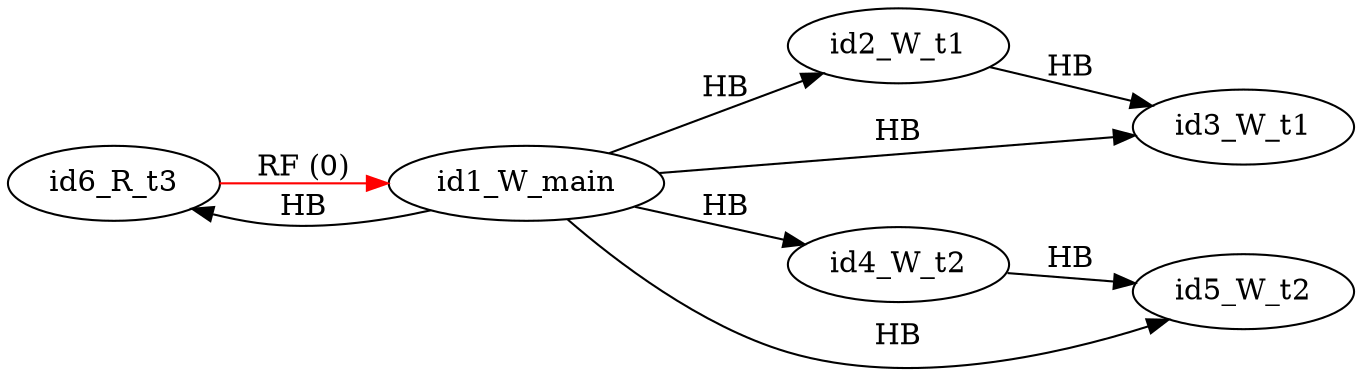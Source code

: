 digraph memory_model {
rankdir=LR;
splines=true; esep=0.5;
id6_R_t3 -> id1_W_main [label = "RF (0)", color="red"];
id2_W_t1 -> id3_W_t1 [label = "HB", color="black"];
id4_W_t2 -> id5_W_t2 [label = "HB", color="black"];
id1_W_main -> id2_W_t1 [label = "HB", color="black"];
id1_W_main -> id3_W_t1 [label = "HB", color="black"];
id1_W_main -> id4_W_t2 [label = "HB", color="black"];
id1_W_main -> id5_W_t2 [label = "HB", color="black"];
id1_W_main -> id6_R_t3 [label = "HB", color="black"];
id1_W_main [pos="5.0,4!"]
id2_W_t1 [pos="0,2!"]
id3_W_t1 [pos="0,0!"]
id4_W_t2 [pos="5,2!"]
id5_W_t2 [pos="5,0!"]
id6_R_t3 [pos="10,2!"]
}